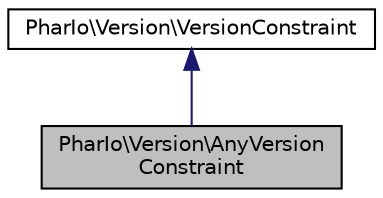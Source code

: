 digraph "PharIo\Version\AnyVersionConstraint"
{
  edge [fontname="Helvetica",fontsize="10",labelfontname="Helvetica",labelfontsize="10"];
  node [fontname="Helvetica",fontsize="10",shape=record];
  Node0 [label="PharIo\\Version\\AnyVersion\lConstraint",height=0.2,width=0.4,color="black", fillcolor="grey75", style="filled", fontcolor="black"];
  Node1 -> Node0 [dir="back",color="midnightblue",fontsize="10",style="solid",fontname="Helvetica"];
  Node1 [label="PharIo\\Version\\VersionConstraint",height=0.2,width=0.4,color="black", fillcolor="white", style="filled",URL="$interfacePharIo_1_1Version_1_1VersionConstraint.html"];
}
